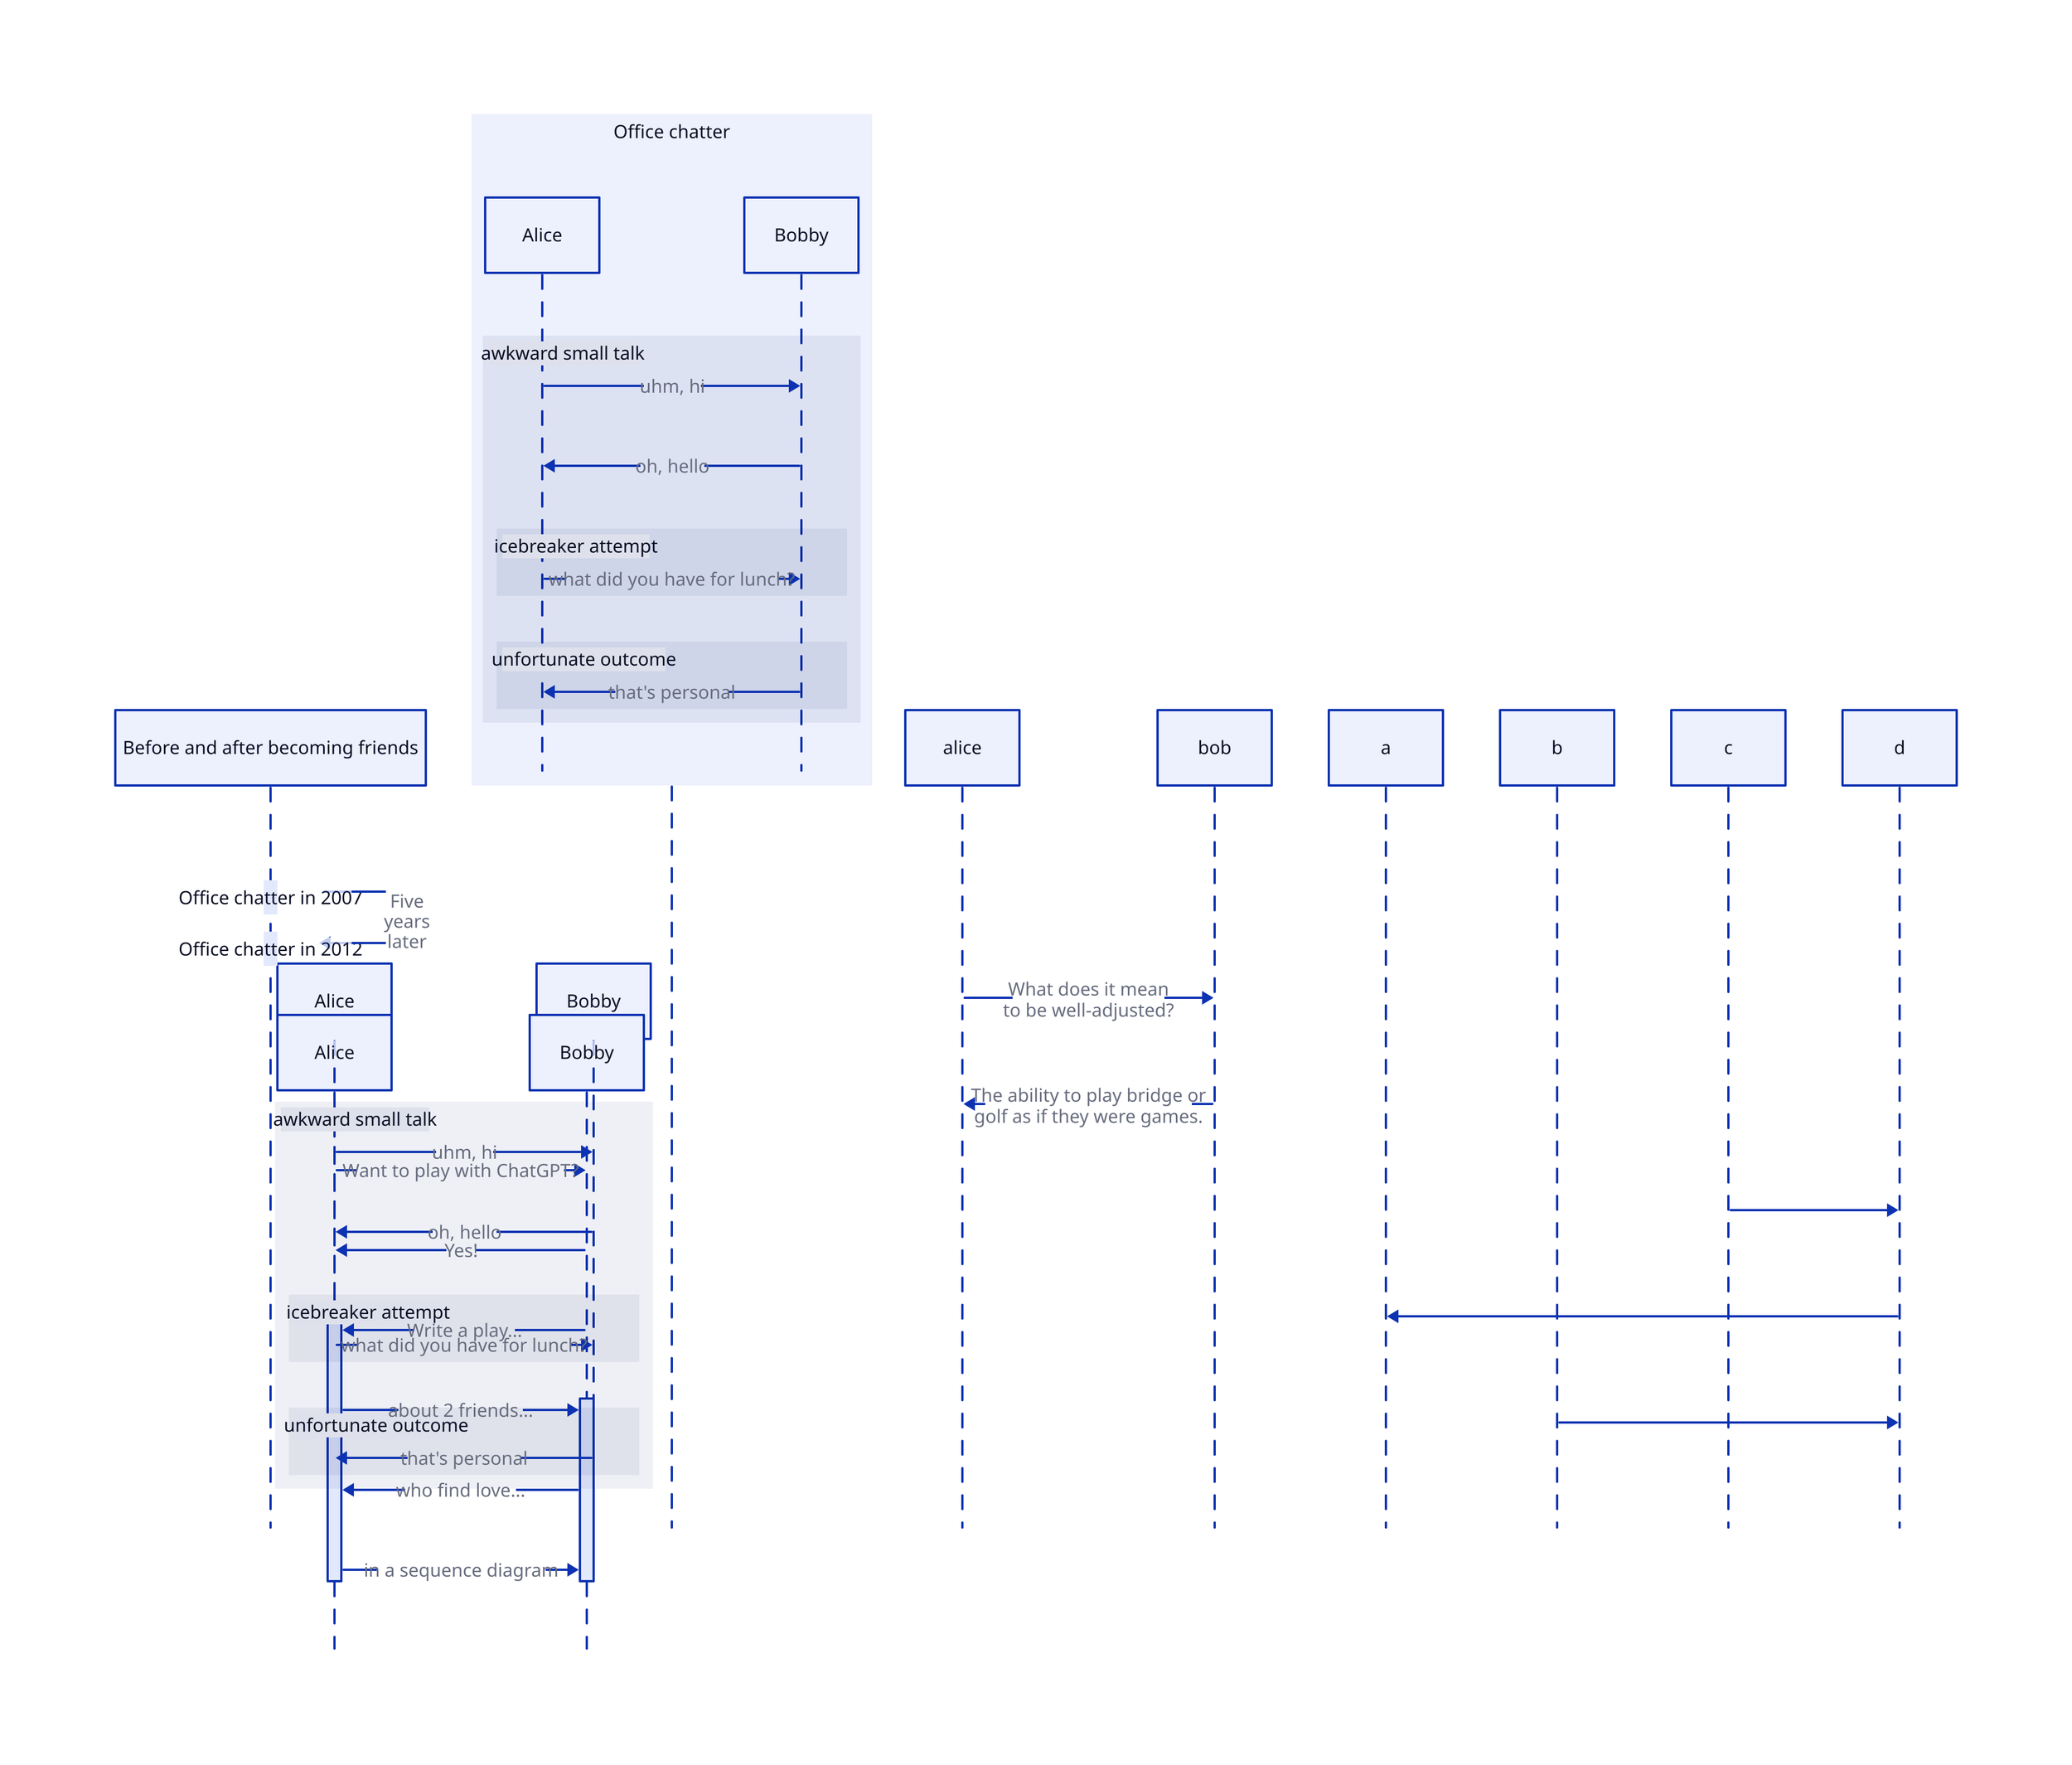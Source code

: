 direction: right
Before and after becoming friends: {
  2007: Office chatter in 2007 {
    shape: sequence_diagram
    alice: Alice
    bob: Bobby
    awkward small talk: {
      alice -> bob: uhm, hi
      bob -> alice: oh, hello
      icebreaker attempt: {
        alice -> bob: what did you have for lunch?
      }
      unfortunate outcome: {
        bob -> alice: that's personal
      }
    }
  }

  2012: Office chatter in 2012 {
    shape: sequence_diagram
    alice: Alice
    bob: Bobby
    alice -> bob: Want to play with ChatGPT?
    bob -> alice: Yes!
    bob -> alice.play: Write a play...
    alice.play -> bob.play: about 2 friends...
    bob.play -> alice.play: who find love...
    alice.play -> bob.play: in a sequence diagram
  }

  2007 -> 2012: Five\nyears\nlater
}

Office chatter: {
  shape: sequence_diagram
  alice: Alice
  bob: Bobby
  awkward small talk: {
    alice -> bob: uhm, hi
    bob -> alice: oh, hello
    icebreaker attempt: {
      alice -> bob: what did you have for lunch?
    }
    unfortunate outcome: {
      bob -> alice: that's personal
    }
  }
}


shape: sequence_diagram
alice -> bob: What does it mean\nto be well-adjusted?
bob -> alice: The ability to play bridge or\ngolf as if they were games.


shape: sequence_diagram
# Remember that semicolons allow multiple objects to be defined in one line
# Actors will appear from left-to-right as a, b, c, d...
a; b; c; d
# ... even if the connections are in a different order
c -> d
d -> a
b -> d